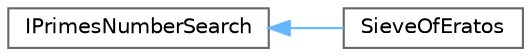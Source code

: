 digraph "Gráfico de jerarquía de clases"
{
 // LATEX_PDF_SIZE
  bgcolor="transparent";
  edge [fontname=Helvetica,fontsize=10,labelfontname=Helvetica,labelfontsize=10];
  node [fontname=Helvetica,fontsize=10,shape=box,height=0.2,width=0.4];
  rankdir="LR";
  Node0 [id="Node000000",label="IPrimesNumberSearch",height=0.2,width=0.4,color="grey40", fillcolor="white", style="filled",URL="$class_i_primes_number_search.html",tooltip="Interfaz para algoritmos de búsqueda de números primos."];
  Node0 -> Node1 [id="edge1_Node000000_Node000001",dir="back",color="steelblue1",style="solid",tooltip=" "];
  Node1 [id="Node000001",label="SieveOfEratos",height=0.2,width=0.4,color="grey40", fillcolor="white", style="filled",URL="$class_sieve_of_eratos.html",tooltip="Implementa la interfaz IPrimesNumberSearch usando la Criba de Eratóstenes."];
}
